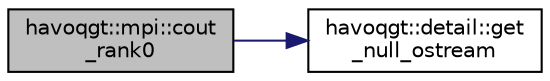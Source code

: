 digraph "havoqgt::mpi::cout_rank0"
{
  edge [fontname="Helvetica",fontsize="10",labelfontname="Helvetica",labelfontsize="10"];
  node [fontname="Helvetica",fontsize="10",shape=record];
  rankdir="LR";
  Node1 [label="havoqgt::mpi::cout\l_rank0",height=0.2,width=0.4,color="black", fillcolor="grey75", style="filled", fontcolor="black"];
  Node1 -> Node2 [color="midnightblue",fontsize="10",style="solid",fontname="Helvetica"];
  Node2 [label="havoqgt::detail::get\l_null_ostream",height=0.2,width=0.4,color="black", fillcolor="white", style="filled",URL="$namespacehavoqgt_1_1detail.html#a23055168ed519df03f72d9d707320733"];
}
